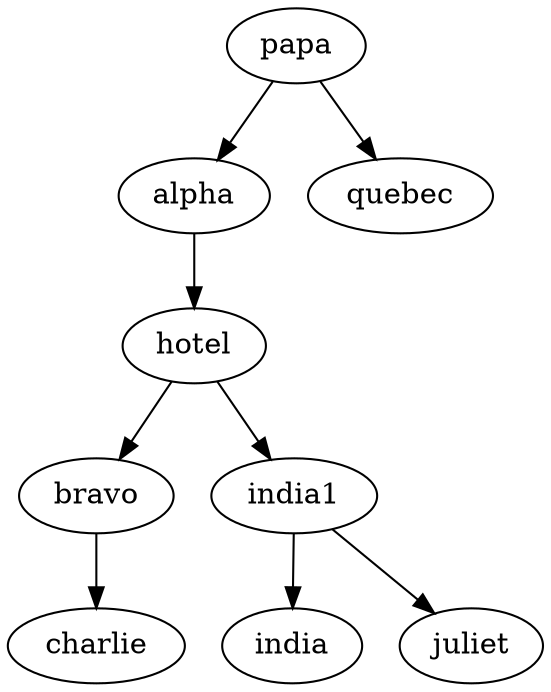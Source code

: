 digraph G {
bravo -> charlie;
hotel -> bravo;
india1 -> india;
india1 -> juliet;
hotel -> india1;
alpha -> hotel;
papa -> alpha;
papa -> quebec;
}
